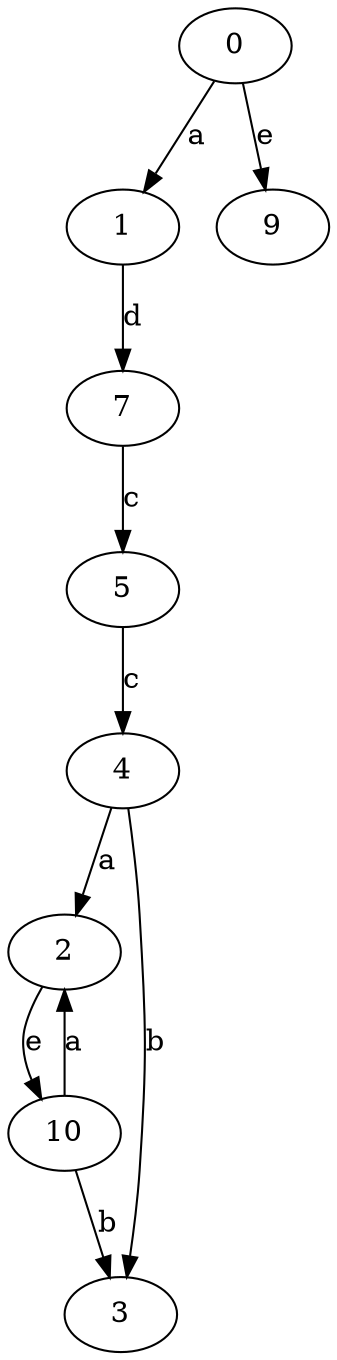 strict digraph  {
0;
1;
2;
3;
4;
5;
7;
9;
10;
0 -> 1  [label=a];
0 -> 9  [label=e];
1 -> 7  [label=d];
2 -> 10  [label=e];
4 -> 2  [label=a];
4 -> 3  [label=b];
5 -> 4  [label=c];
7 -> 5  [label=c];
10 -> 2  [label=a];
10 -> 3  [label=b];
}
